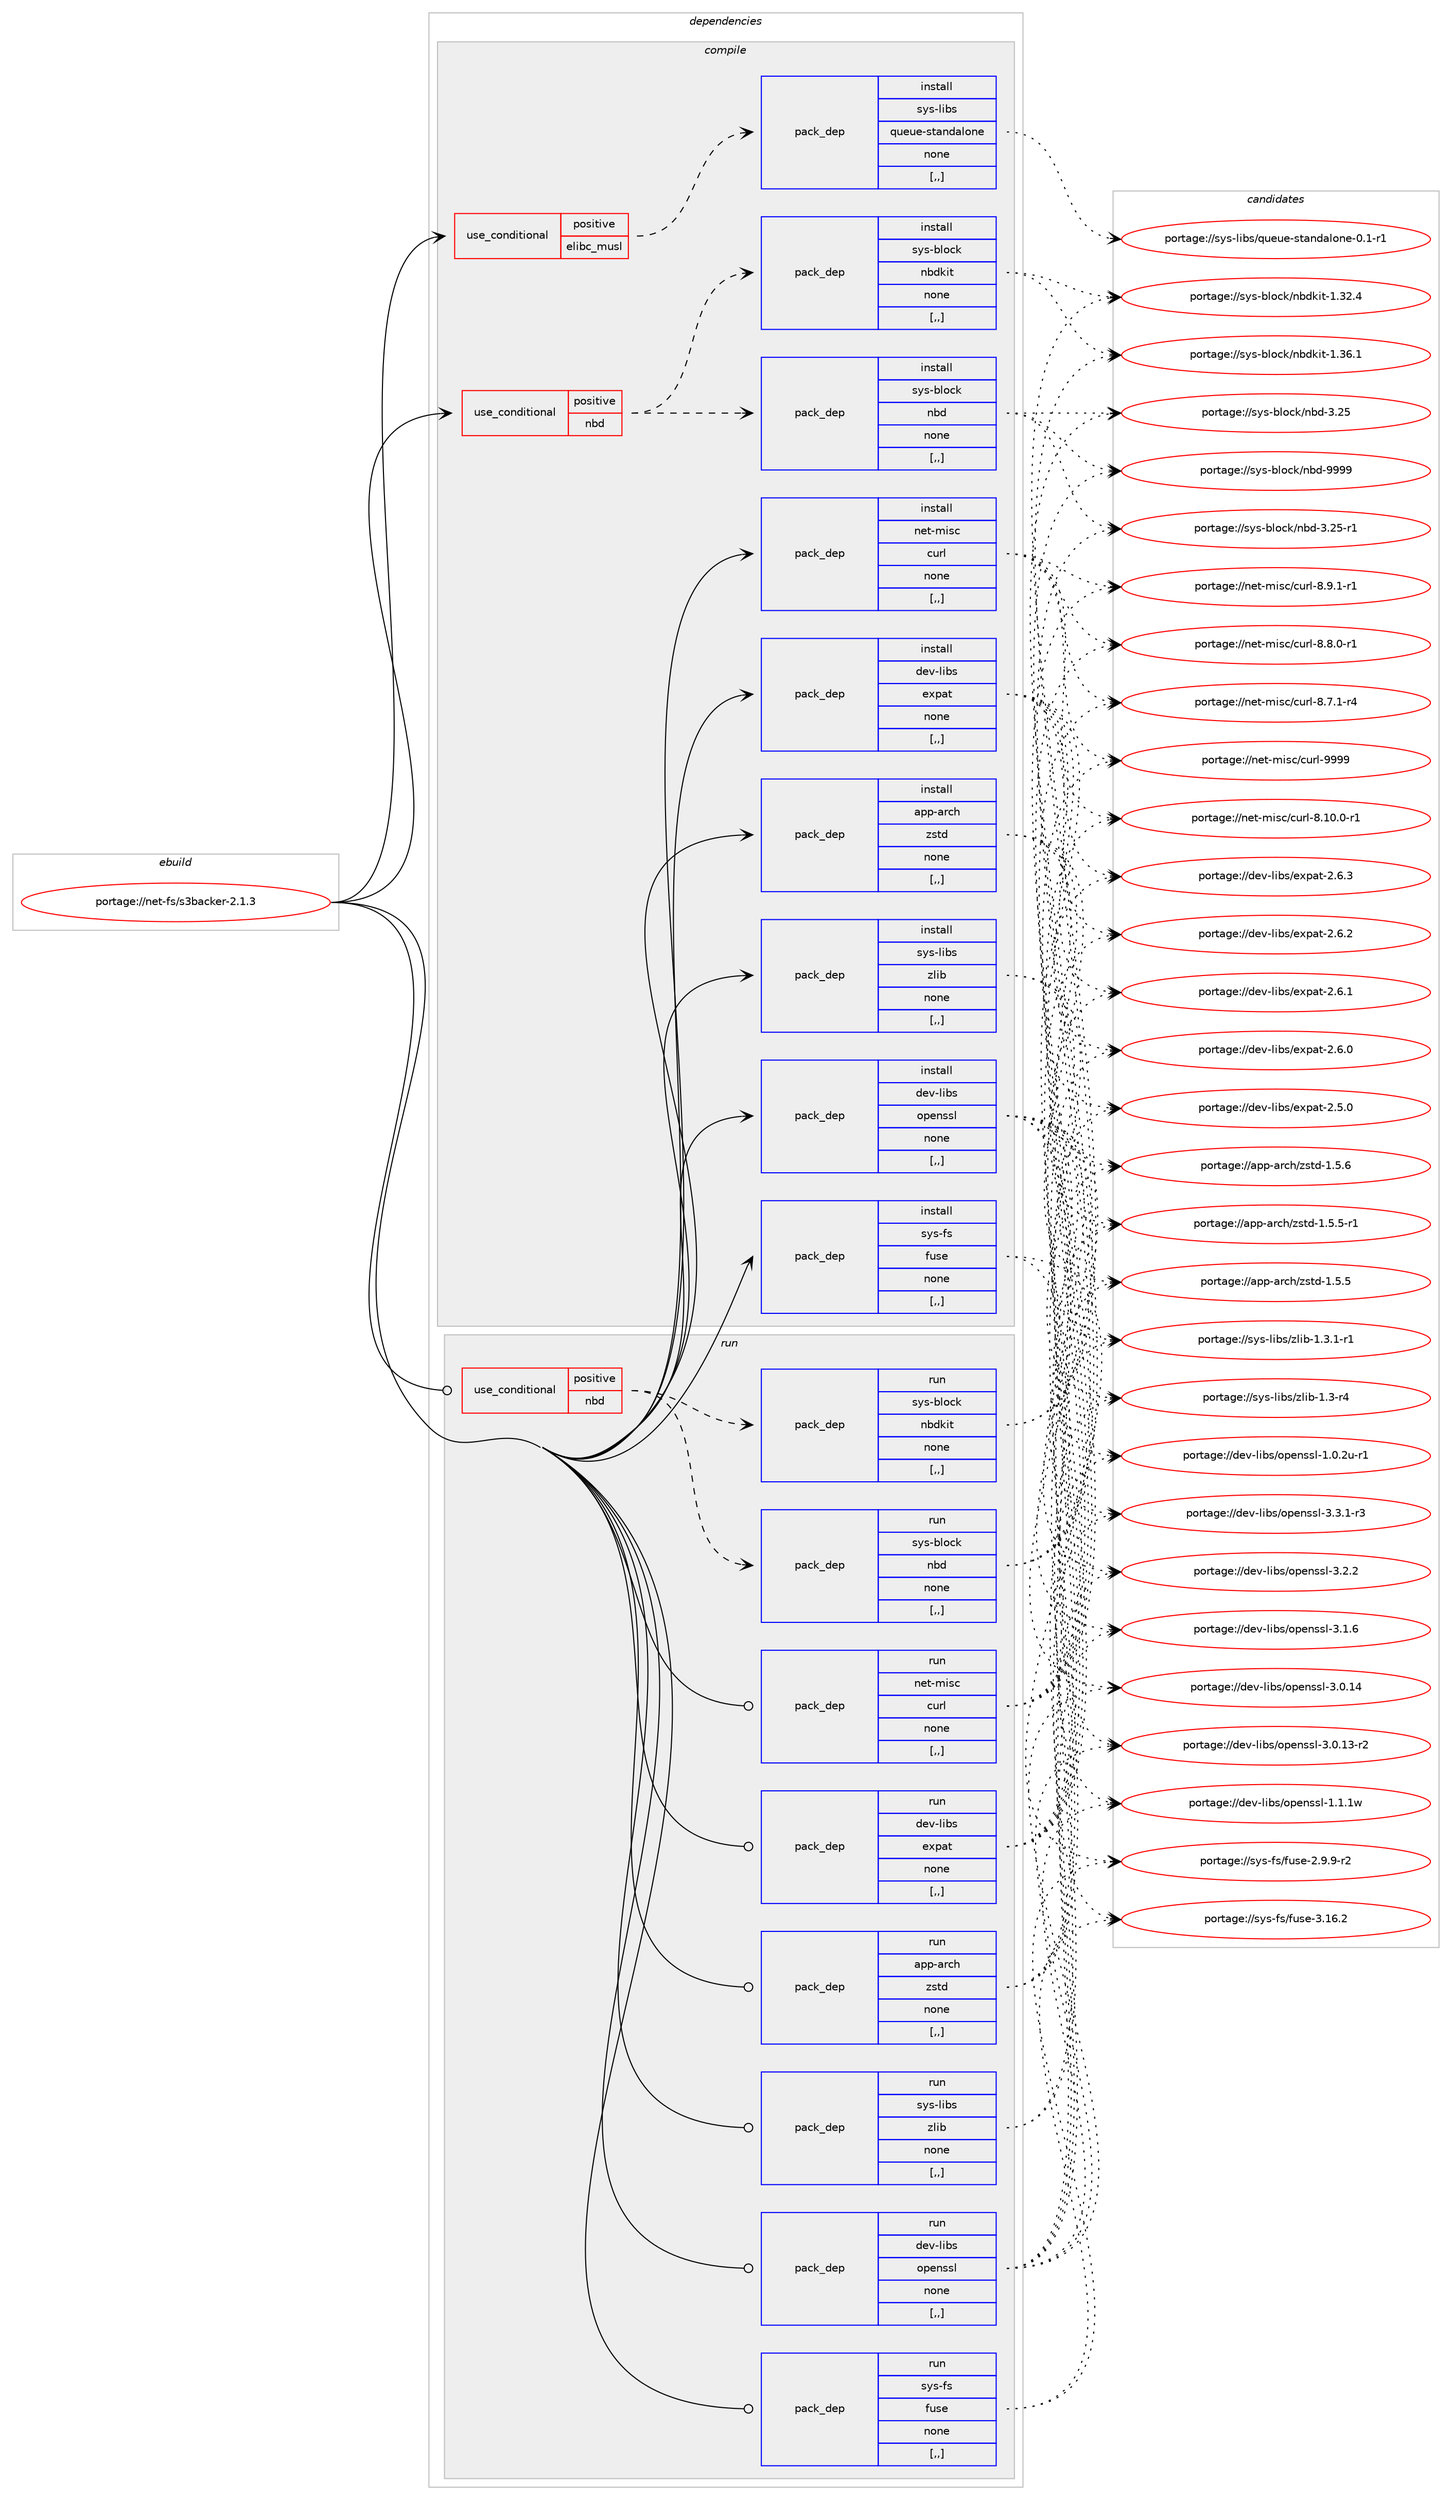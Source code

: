 digraph prolog {

# *************
# Graph options
# *************

newrank=true;
concentrate=true;
compound=true;
graph [rankdir=LR,fontname=Helvetica,fontsize=10,ranksep=1.5];#, ranksep=2.5, nodesep=0.2];
edge  [arrowhead=vee];
node  [fontname=Helvetica,fontsize=10];

# **********
# The ebuild
# **********

subgraph cluster_leftcol {
color=gray;
label=<<i>ebuild</i>>;
id [label="portage://net-fs/s3backer-2.1.3", color=red, width=4, href="../net-fs/s3backer-2.1.3.svg"];
}

# ****************
# The dependencies
# ****************

subgraph cluster_midcol {
color=gray;
label=<<i>dependencies</i>>;
subgraph cluster_compile {
fillcolor="#eeeeee";
style=filled;
label=<<i>compile</i>>;
subgraph cond224828 {
dependency860120 [label=<<TABLE BORDER="0" CELLBORDER="1" CELLSPACING="0" CELLPADDING="4"><TR><TD ROWSPAN="3" CELLPADDING="10">use_conditional</TD></TR><TR><TD>positive</TD></TR><TR><TD>elibc_musl</TD></TR></TABLE>>, shape=none, color=red];
subgraph pack628931 {
dependency860121 [label=<<TABLE BORDER="0" CELLBORDER="1" CELLSPACING="0" CELLPADDING="4" WIDTH="220"><TR><TD ROWSPAN="6" CELLPADDING="30">pack_dep</TD></TR><TR><TD WIDTH="110">install</TD></TR><TR><TD>sys-libs</TD></TR><TR><TD>queue-standalone</TD></TR><TR><TD>none</TD></TR><TR><TD>[,,]</TD></TR></TABLE>>, shape=none, color=blue];
}
dependency860120:e -> dependency860121:w [weight=20,style="dashed",arrowhead="vee"];
}
id:e -> dependency860120:w [weight=20,style="solid",arrowhead="vee"];
subgraph cond224829 {
dependency860122 [label=<<TABLE BORDER="0" CELLBORDER="1" CELLSPACING="0" CELLPADDING="4"><TR><TD ROWSPAN="3" CELLPADDING="10">use_conditional</TD></TR><TR><TD>positive</TD></TR><TR><TD>nbd</TD></TR></TABLE>>, shape=none, color=red];
subgraph pack628932 {
dependency860123 [label=<<TABLE BORDER="0" CELLBORDER="1" CELLSPACING="0" CELLPADDING="4" WIDTH="220"><TR><TD ROWSPAN="6" CELLPADDING="30">pack_dep</TD></TR><TR><TD WIDTH="110">install</TD></TR><TR><TD>sys-block</TD></TR><TR><TD>nbd</TD></TR><TR><TD>none</TD></TR><TR><TD>[,,]</TD></TR></TABLE>>, shape=none, color=blue];
}
dependency860122:e -> dependency860123:w [weight=20,style="dashed",arrowhead="vee"];
subgraph pack628933 {
dependency860124 [label=<<TABLE BORDER="0" CELLBORDER="1" CELLSPACING="0" CELLPADDING="4" WIDTH="220"><TR><TD ROWSPAN="6" CELLPADDING="30">pack_dep</TD></TR><TR><TD WIDTH="110">install</TD></TR><TR><TD>sys-block</TD></TR><TR><TD>nbdkit</TD></TR><TR><TD>none</TD></TR><TR><TD>[,,]</TD></TR></TABLE>>, shape=none, color=blue];
}
dependency860122:e -> dependency860124:w [weight=20,style="dashed",arrowhead="vee"];
}
id:e -> dependency860122:w [weight=20,style="solid",arrowhead="vee"];
subgraph pack628934 {
dependency860125 [label=<<TABLE BORDER="0" CELLBORDER="1" CELLSPACING="0" CELLPADDING="4" WIDTH="220"><TR><TD ROWSPAN="6" CELLPADDING="30">pack_dep</TD></TR><TR><TD WIDTH="110">install</TD></TR><TR><TD>app-arch</TD></TR><TR><TD>zstd</TD></TR><TR><TD>none</TD></TR><TR><TD>[,,]</TD></TR></TABLE>>, shape=none, color=blue];
}
id:e -> dependency860125:w [weight=20,style="solid",arrowhead="vee"];
subgraph pack628935 {
dependency860126 [label=<<TABLE BORDER="0" CELLBORDER="1" CELLSPACING="0" CELLPADDING="4" WIDTH="220"><TR><TD ROWSPAN="6" CELLPADDING="30">pack_dep</TD></TR><TR><TD WIDTH="110">install</TD></TR><TR><TD>dev-libs</TD></TR><TR><TD>expat</TD></TR><TR><TD>none</TD></TR><TR><TD>[,,]</TD></TR></TABLE>>, shape=none, color=blue];
}
id:e -> dependency860126:w [weight=20,style="solid",arrowhead="vee"];
subgraph pack628936 {
dependency860127 [label=<<TABLE BORDER="0" CELLBORDER="1" CELLSPACING="0" CELLPADDING="4" WIDTH="220"><TR><TD ROWSPAN="6" CELLPADDING="30">pack_dep</TD></TR><TR><TD WIDTH="110">install</TD></TR><TR><TD>dev-libs</TD></TR><TR><TD>openssl</TD></TR><TR><TD>none</TD></TR><TR><TD>[,,]</TD></TR></TABLE>>, shape=none, color=blue];
}
id:e -> dependency860127:w [weight=20,style="solid",arrowhead="vee"];
subgraph pack628937 {
dependency860128 [label=<<TABLE BORDER="0" CELLBORDER="1" CELLSPACING="0" CELLPADDING="4" WIDTH="220"><TR><TD ROWSPAN="6" CELLPADDING="30">pack_dep</TD></TR><TR><TD WIDTH="110">install</TD></TR><TR><TD>net-misc</TD></TR><TR><TD>curl</TD></TR><TR><TD>none</TD></TR><TR><TD>[,,]</TD></TR></TABLE>>, shape=none, color=blue];
}
id:e -> dependency860128:w [weight=20,style="solid",arrowhead="vee"];
subgraph pack628938 {
dependency860129 [label=<<TABLE BORDER="0" CELLBORDER="1" CELLSPACING="0" CELLPADDING="4" WIDTH="220"><TR><TD ROWSPAN="6" CELLPADDING="30">pack_dep</TD></TR><TR><TD WIDTH="110">install</TD></TR><TR><TD>sys-fs</TD></TR><TR><TD>fuse</TD></TR><TR><TD>none</TD></TR><TR><TD>[,,]</TD></TR></TABLE>>, shape=none, color=blue];
}
id:e -> dependency860129:w [weight=20,style="solid",arrowhead="vee"];
subgraph pack628939 {
dependency860130 [label=<<TABLE BORDER="0" CELLBORDER="1" CELLSPACING="0" CELLPADDING="4" WIDTH="220"><TR><TD ROWSPAN="6" CELLPADDING="30">pack_dep</TD></TR><TR><TD WIDTH="110">install</TD></TR><TR><TD>sys-libs</TD></TR><TR><TD>zlib</TD></TR><TR><TD>none</TD></TR><TR><TD>[,,]</TD></TR></TABLE>>, shape=none, color=blue];
}
id:e -> dependency860130:w [weight=20,style="solid",arrowhead="vee"];
}
subgraph cluster_compileandrun {
fillcolor="#eeeeee";
style=filled;
label=<<i>compile and run</i>>;
}
subgraph cluster_run {
fillcolor="#eeeeee";
style=filled;
label=<<i>run</i>>;
subgraph cond224830 {
dependency860131 [label=<<TABLE BORDER="0" CELLBORDER="1" CELLSPACING="0" CELLPADDING="4"><TR><TD ROWSPAN="3" CELLPADDING="10">use_conditional</TD></TR><TR><TD>positive</TD></TR><TR><TD>nbd</TD></TR></TABLE>>, shape=none, color=red];
subgraph pack628940 {
dependency860132 [label=<<TABLE BORDER="0" CELLBORDER="1" CELLSPACING="0" CELLPADDING="4" WIDTH="220"><TR><TD ROWSPAN="6" CELLPADDING="30">pack_dep</TD></TR><TR><TD WIDTH="110">run</TD></TR><TR><TD>sys-block</TD></TR><TR><TD>nbd</TD></TR><TR><TD>none</TD></TR><TR><TD>[,,]</TD></TR></TABLE>>, shape=none, color=blue];
}
dependency860131:e -> dependency860132:w [weight=20,style="dashed",arrowhead="vee"];
subgraph pack628941 {
dependency860133 [label=<<TABLE BORDER="0" CELLBORDER="1" CELLSPACING="0" CELLPADDING="4" WIDTH="220"><TR><TD ROWSPAN="6" CELLPADDING="30">pack_dep</TD></TR><TR><TD WIDTH="110">run</TD></TR><TR><TD>sys-block</TD></TR><TR><TD>nbdkit</TD></TR><TR><TD>none</TD></TR><TR><TD>[,,]</TD></TR></TABLE>>, shape=none, color=blue];
}
dependency860131:e -> dependency860133:w [weight=20,style="dashed",arrowhead="vee"];
}
id:e -> dependency860131:w [weight=20,style="solid",arrowhead="odot"];
subgraph pack628942 {
dependency860134 [label=<<TABLE BORDER="0" CELLBORDER="1" CELLSPACING="0" CELLPADDING="4" WIDTH="220"><TR><TD ROWSPAN="6" CELLPADDING="30">pack_dep</TD></TR><TR><TD WIDTH="110">run</TD></TR><TR><TD>app-arch</TD></TR><TR><TD>zstd</TD></TR><TR><TD>none</TD></TR><TR><TD>[,,]</TD></TR></TABLE>>, shape=none, color=blue];
}
id:e -> dependency860134:w [weight=20,style="solid",arrowhead="odot"];
subgraph pack628943 {
dependency860135 [label=<<TABLE BORDER="0" CELLBORDER="1" CELLSPACING="0" CELLPADDING="4" WIDTH="220"><TR><TD ROWSPAN="6" CELLPADDING="30">pack_dep</TD></TR><TR><TD WIDTH="110">run</TD></TR><TR><TD>dev-libs</TD></TR><TR><TD>expat</TD></TR><TR><TD>none</TD></TR><TR><TD>[,,]</TD></TR></TABLE>>, shape=none, color=blue];
}
id:e -> dependency860135:w [weight=20,style="solid",arrowhead="odot"];
subgraph pack628944 {
dependency860136 [label=<<TABLE BORDER="0" CELLBORDER="1" CELLSPACING="0" CELLPADDING="4" WIDTH="220"><TR><TD ROWSPAN="6" CELLPADDING="30">pack_dep</TD></TR><TR><TD WIDTH="110">run</TD></TR><TR><TD>dev-libs</TD></TR><TR><TD>openssl</TD></TR><TR><TD>none</TD></TR><TR><TD>[,,]</TD></TR></TABLE>>, shape=none, color=blue];
}
id:e -> dependency860136:w [weight=20,style="solid",arrowhead="odot"];
subgraph pack628945 {
dependency860137 [label=<<TABLE BORDER="0" CELLBORDER="1" CELLSPACING="0" CELLPADDING="4" WIDTH="220"><TR><TD ROWSPAN="6" CELLPADDING="30">pack_dep</TD></TR><TR><TD WIDTH="110">run</TD></TR><TR><TD>net-misc</TD></TR><TR><TD>curl</TD></TR><TR><TD>none</TD></TR><TR><TD>[,,]</TD></TR></TABLE>>, shape=none, color=blue];
}
id:e -> dependency860137:w [weight=20,style="solid",arrowhead="odot"];
subgraph pack628946 {
dependency860138 [label=<<TABLE BORDER="0" CELLBORDER="1" CELLSPACING="0" CELLPADDING="4" WIDTH="220"><TR><TD ROWSPAN="6" CELLPADDING="30">pack_dep</TD></TR><TR><TD WIDTH="110">run</TD></TR><TR><TD>sys-fs</TD></TR><TR><TD>fuse</TD></TR><TR><TD>none</TD></TR><TR><TD>[,,]</TD></TR></TABLE>>, shape=none, color=blue];
}
id:e -> dependency860138:w [weight=20,style="solid",arrowhead="odot"];
subgraph pack628947 {
dependency860139 [label=<<TABLE BORDER="0" CELLBORDER="1" CELLSPACING="0" CELLPADDING="4" WIDTH="220"><TR><TD ROWSPAN="6" CELLPADDING="30">pack_dep</TD></TR><TR><TD WIDTH="110">run</TD></TR><TR><TD>sys-libs</TD></TR><TR><TD>zlib</TD></TR><TR><TD>none</TD></TR><TR><TD>[,,]</TD></TR></TABLE>>, shape=none, color=blue];
}
id:e -> dependency860139:w [weight=20,style="solid",arrowhead="odot"];
}
}

# **************
# The candidates
# **************

subgraph cluster_choices {
rank=same;
color=gray;
label=<<i>candidates</i>>;

subgraph choice628931 {
color=black;
nodesep=1;
choice115121115451081059811547113117101117101451151169711010097108111110101454846494511449 [label="portage://sys-libs/queue-standalone-0.1-r1", color=red, width=4,href="../sys-libs/queue-standalone-0.1-r1.svg"];
dependency860121:e -> choice115121115451081059811547113117101117101451151169711010097108111110101454846494511449:w [style=dotted,weight="100"];
}
subgraph choice628932 {
color=black;
nodesep=1;
choice11512111545981081119910747110981004557575757 [label="portage://sys-block/nbd-9999", color=red, width=4,href="../sys-block/nbd-9999.svg"];
choice115121115459810811199107471109810045514650534511449 [label="portage://sys-block/nbd-3.25-r1", color=red, width=4,href="../sys-block/nbd-3.25-r1.svg"];
choice11512111545981081119910747110981004551465053 [label="portage://sys-block/nbd-3.25", color=red, width=4,href="../sys-block/nbd-3.25.svg"];
dependency860123:e -> choice11512111545981081119910747110981004557575757:w [style=dotted,weight="100"];
dependency860123:e -> choice115121115459810811199107471109810045514650534511449:w [style=dotted,weight="100"];
dependency860123:e -> choice11512111545981081119910747110981004551465053:w [style=dotted,weight="100"];
}
subgraph choice628933 {
color=black;
nodesep=1;
choice115121115459810811199107471109810010710511645494651544649 [label="portage://sys-block/nbdkit-1.36.1", color=red, width=4,href="../sys-block/nbdkit-1.36.1.svg"];
choice115121115459810811199107471109810010710511645494651504652 [label="portage://sys-block/nbdkit-1.32.4", color=red, width=4,href="../sys-block/nbdkit-1.32.4.svg"];
dependency860124:e -> choice115121115459810811199107471109810010710511645494651544649:w [style=dotted,weight="100"];
dependency860124:e -> choice115121115459810811199107471109810010710511645494651504652:w [style=dotted,weight="100"];
}
subgraph choice628934 {
color=black;
nodesep=1;
choice9711211245971149910447122115116100454946534654 [label="portage://app-arch/zstd-1.5.6", color=red, width=4,href="../app-arch/zstd-1.5.6.svg"];
choice97112112459711499104471221151161004549465346534511449 [label="portage://app-arch/zstd-1.5.5-r1", color=red, width=4,href="../app-arch/zstd-1.5.5-r1.svg"];
choice9711211245971149910447122115116100454946534653 [label="portage://app-arch/zstd-1.5.5", color=red, width=4,href="../app-arch/zstd-1.5.5.svg"];
dependency860125:e -> choice9711211245971149910447122115116100454946534654:w [style=dotted,weight="100"];
dependency860125:e -> choice97112112459711499104471221151161004549465346534511449:w [style=dotted,weight="100"];
dependency860125:e -> choice9711211245971149910447122115116100454946534653:w [style=dotted,weight="100"];
}
subgraph choice628935 {
color=black;
nodesep=1;
choice10010111845108105981154710112011297116455046544651 [label="portage://dev-libs/expat-2.6.3", color=red, width=4,href="../dev-libs/expat-2.6.3.svg"];
choice10010111845108105981154710112011297116455046544650 [label="portage://dev-libs/expat-2.6.2", color=red, width=4,href="../dev-libs/expat-2.6.2.svg"];
choice10010111845108105981154710112011297116455046544649 [label="portage://dev-libs/expat-2.6.1", color=red, width=4,href="../dev-libs/expat-2.6.1.svg"];
choice10010111845108105981154710112011297116455046544648 [label="portage://dev-libs/expat-2.6.0", color=red, width=4,href="../dev-libs/expat-2.6.0.svg"];
choice10010111845108105981154710112011297116455046534648 [label="portage://dev-libs/expat-2.5.0", color=red, width=4,href="../dev-libs/expat-2.5.0.svg"];
dependency860126:e -> choice10010111845108105981154710112011297116455046544651:w [style=dotted,weight="100"];
dependency860126:e -> choice10010111845108105981154710112011297116455046544650:w [style=dotted,weight="100"];
dependency860126:e -> choice10010111845108105981154710112011297116455046544649:w [style=dotted,weight="100"];
dependency860126:e -> choice10010111845108105981154710112011297116455046544648:w [style=dotted,weight="100"];
dependency860126:e -> choice10010111845108105981154710112011297116455046534648:w [style=dotted,weight="100"];
}
subgraph choice628936 {
color=black;
nodesep=1;
choice1001011184510810598115471111121011101151151084551465146494511451 [label="portage://dev-libs/openssl-3.3.1-r3", color=red, width=4,href="../dev-libs/openssl-3.3.1-r3.svg"];
choice100101118451081059811547111112101110115115108455146504650 [label="portage://dev-libs/openssl-3.2.2", color=red, width=4,href="../dev-libs/openssl-3.2.2.svg"];
choice100101118451081059811547111112101110115115108455146494654 [label="portage://dev-libs/openssl-3.1.6", color=red, width=4,href="../dev-libs/openssl-3.1.6.svg"];
choice10010111845108105981154711111210111011511510845514648464952 [label="portage://dev-libs/openssl-3.0.14", color=red, width=4,href="../dev-libs/openssl-3.0.14.svg"];
choice100101118451081059811547111112101110115115108455146484649514511450 [label="portage://dev-libs/openssl-3.0.13-r2", color=red, width=4,href="../dev-libs/openssl-3.0.13-r2.svg"];
choice100101118451081059811547111112101110115115108454946494649119 [label="portage://dev-libs/openssl-1.1.1w", color=red, width=4,href="../dev-libs/openssl-1.1.1w.svg"];
choice1001011184510810598115471111121011101151151084549464846501174511449 [label="portage://dev-libs/openssl-1.0.2u-r1", color=red, width=4,href="../dev-libs/openssl-1.0.2u-r1.svg"];
dependency860127:e -> choice1001011184510810598115471111121011101151151084551465146494511451:w [style=dotted,weight="100"];
dependency860127:e -> choice100101118451081059811547111112101110115115108455146504650:w [style=dotted,weight="100"];
dependency860127:e -> choice100101118451081059811547111112101110115115108455146494654:w [style=dotted,weight="100"];
dependency860127:e -> choice10010111845108105981154711111210111011511510845514648464952:w [style=dotted,weight="100"];
dependency860127:e -> choice100101118451081059811547111112101110115115108455146484649514511450:w [style=dotted,weight="100"];
dependency860127:e -> choice100101118451081059811547111112101110115115108454946494649119:w [style=dotted,weight="100"];
dependency860127:e -> choice1001011184510810598115471111121011101151151084549464846501174511449:w [style=dotted,weight="100"];
}
subgraph choice628937 {
color=black;
nodesep=1;
choice110101116451091051159947991171141084557575757 [label="portage://net-misc/curl-9999", color=red, width=4,href="../net-misc/curl-9999.svg"];
choice11010111645109105115994799117114108455646494846484511449 [label="portage://net-misc/curl-8.10.0-r1", color=red, width=4,href="../net-misc/curl-8.10.0-r1.svg"];
choice110101116451091051159947991171141084556465746494511449 [label="portage://net-misc/curl-8.9.1-r1", color=red, width=4,href="../net-misc/curl-8.9.1-r1.svg"];
choice110101116451091051159947991171141084556465646484511449 [label="portage://net-misc/curl-8.8.0-r1", color=red, width=4,href="../net-misc/curl-8.8.0-r1.svg"];
choice110101116451091051159947991171141084556465546494511452 [label="portage://net-misc/curl-8.7.1-r4", color=red, width=4,href="../net-misc/curl-8.7.1-r4.svg"];
dependency860128:e -> choice110101116451091051159947991171141084557575757:w [style=dotted,weight="100"];
dependency860128:e -> choice11010111645109105115994799117114108455646494846484511449:w [style=dotted,weight="100"];
dependency860128:e -> choice110101116451091051159947991171141084556465746494511449:w [style=dotted,weight="100"];
dependency860128:e -> choice110101116451091051159947991171141084556465646484511449:w [style=dotted,weight="100"];
dependency860128:e -> choice110101116451091051159947991171141084556465546494511452:w [style=dotted,weight="100"];
}
subgraph choice628938 {
color=black;
nodesep=1;
choice115121115451021154710211711510145514649544650 [label="portage://sys-fs/fuse-3.16.2", color=red, width=4,href="../sys-fs/fuse-3.16.2.svg"];
choice11512111545102115471021171151014550465746574511450 [label="portage://sys-fs/fuse-2.9.9-r2", color=red, width=4,href="../sys-fs/fuse-2.9.9-r2.svg"];
dependency860129:e -> choice115121115451021154710211711510145514649544650:w [style=dotted,weight="100"];
dependency860129:e -> choice11512111545102115471021171151014550465746574511450:w [style=dotted,weight="100"];
}
subgraph choice628939 {
color=black;
nodesep=1;
choice115121115451081059811547122108105984549465146494511449 [label="portage://sys-libs/zlib-1.3.1-r1", color=red, width=4,href="../sys-libs/zlib-1.3.1-r1.svg"];
choice11512111545108105981154712210810598454946514511452 [label="portage://sys-libs/zlib-1.3-r4", color=red, width=4,href="../sys-libs/zlib-1.3-r4.svg"];
dependency860130:e -> choice115121115451081059811547122108105984549465146494511449:w [style=dotted,weight="100"];
dependency860130:e -> choice11512111545108105981154712210810598454946514511452:w [style=dotted,weight="100"];
}
subgraph choice628940 {
color=black;
nodesep=1;
choice11512111545981081119910747110981004557575757 [label="portage://sys-block/nbd-9999", color=red, width=4,href="../sys-block/nbd-9999.svg"];
choice115121115459810811199107471109810045514650534511449 [label="portage://sys-block/nbd-3.25-r1", color=red, width=4,href="../sys-block/nbd-3.25-r1.svg"];
choice11512111545981081119910747110981004551465053 [label="portage://sys-block/nbd-3.25", color=red, width=4,href="../sys-block/nbd-3.25.svg"];
dependency860132:e -> choice11512111545981081119910747110981004557575757:w [style=dotted,weight="100"];
dependency860132:e -> choice115121115459810811199107471109810045514650534511449:w [style=dotted,weight="100"];
dependency860132:e -> choice11512111545981081119910747110981004551465053:w [style=dotted,weight="100"];
}
subgraph choice628941 {
color=black;
nodesep=1;
choice115121115459810811199107471109810010710511645494651544649 [label="portage://sys-block/nbdkit-1.36.1", color=red, width=4,href="../sys-block/nbdkit-1.36.1.svg"];
choice115121115459810811199107471109810010710511645494651504652 [label="portage://sys-block/nbdkit-1.32.4", color=red, width=4,href="../sys-block/nbdkit-1.32.4.svg"];
dependency860133:e -> choice115121115459810811199107471109810010710511645494651544649:w [style=dotted,weight="100"];
dependency860133:e -> choice115121115459810811199107471109810010710511645494651504652:w [style=dotted,weight="100"];
}
subgraph choice628942 {
color=black;
nodesep=1;
choice9711211245971149910447122115116100454946534654 [label="portage://app-arch/zstd-1.5.6", color=red, width=4,href="../app-arch/zstd-1.5.6.svg"];
choice97112112459711499104471221151161004549465346534511449 [label="portage://app-arch/zstd-1.5.5-r1", color=red, width=4,href="../app-arch/zstd-1.5.5-r1.svg"];
choice9711211245971149910447122115116100454946534653 [label="portage://app-arch/zstd-1.5.5", color=red, width=4,href="../app-arch/zstd-1.5.5.svg"];
dependency860134:e -> choice9711211245971149910447122115116100454946534654:w [style=dotted,weight="100"];
dependency860134:e -> choice97112112459711499104471221151161004549465346534511449:w [style=dotted,weight="100"];
dependency860134:e -> choice9711211245971149910447122115116100454946534653:w [style=dotted,weight="100"];
}
subgraph choice628943 {
color=black;
nodesep=1;
choice10010111845108105981154710112011297116455046544651 [label="portage://dev-libs/expat-2.6.3", color=red, width=4,href="../dev-libs/expat-2.6.3.svg"];
choice10010111845108105981154710112011297116455046544650 [label="portage://dev-libs/expat-2.6.2", color=red, width=4,href="../dev-libs/expat-2.6.2.svg"];
choice10010111845108105981154710112011297116455046544649 [label="portage://dev-libs/expat-2.6.1", color=red, width=4,href="../dev-libs/expat-2.6.1.svg"];
choice10010111845108105981154710112011297116455046544648 [label="portage://dev-libs/expat-2.6.0", color=red, width=4,href="../dev-libs/expat-2.6.0.svg"];
choice10010111845108105981154710112011297116455046534648 [label="portage://dev-libs/expat-2.5.0", color=red, width=4,href="../dev-libs/expat-2.5.0.svg"];
dependency860135:e -> choice10010111845108105981154710112011297116455046544651:w [style=dotted,weight="100"];
dependency860135:e -> choice10010111845108105981154710112011297116455046544650:w [style=dotted,weight="100"];
dependency860135:e -> choice10010111845108105981154710112011297116455046544649:w [style=dotted,weight="100"];
dependency860135:e -> choice10010111845108105981154710112011297116455046544648:w [style=dotted,weight="100"];
dependency860135:e -> choice10010111845108105981154710112011297116455046534648:w [style=dotted,weight="100"];
}
subgraph choice628944 {
color=black;
nodesep=1;
choice1001011184510810598115471111121011101151151084551465146494511451 [label="portage://dev-libs/openssl-3.3.1-r3", color=red, width=4,href="../dev-libs/openssl-3.3.1-r3.svg"];
choice100101118451081059811547111112101110115115108455146504650 [label="portage://dev-libs/openssl-3.2.2", color=red, width=4,href="../dev-libs/openssl-3.2.2.svg"];
choice100101118451081059811547111112101110115115108455146494654 [label="portage://dev-libs/openssl-3.1.6", color=red, width=4,href="../dev-libs/openssl-3.1.6.svg"];
choice10010111845108105981154711111210111011511510845514648464952 [label="portage://dev-libs/openssl-3.0.14", color=red, width=4,href="../dev-libs/openssl-3.0.14.svg"];
choice100101118451081059811547111112101110115115108455146484649514511450 [label="portage://dev-libs/openssl-3.0.13-r2", color=red, width=4,href="../dev-libs/openssl-3.0.13-r2.svg"];
choice100101118451081059811547111112101110115115108454946494649119 [label="portage://dev-libs/openssl-1.1.1w", color=red, width=4,href="../dev-libs/openssl-1.1.1w.svg"];
choice1001011184510810598115471111121011101151151084549464846501174511449 [label="portage://dev-libs/openssl-1.0.2u-r1", color=red, width=4,href="../dev-libs/openssl-1.0.2u-r1.svg"];
dependency860136:e -> choice1001011184510810598115471111121011101151151084551465146494511451:w [style=dotted,weight="100"];
dependency860136:e -> choice100101118451081059811547111112101110115115108455146504650:w [style=dotted,weight="100"];
dependency860136:e -> choice100101118451081059811547111112101110115115108455146494654:w [style=dotted,weight="100"];
dependency860136:e -> choice10010111845108105981154711111210111011511510845514648464952:w [style=dotted,weight="100"];
dependency860136:e -> choice100101118451081059811547111112101110115115108455146484649514511450:w [style=dotted,weight="100"];
dependency860136:e -> choice100101118451081059811547111112101110115115108454946494649119:w [style=dotted,weight="100"];
dependency860136:e -> choice1001011184510810598115471111121011101151151084549464846501174511449:w [style=dotted,weight="100"];
}
subgraph choice628945 {
color=black;
nodesep=1;
choice110101116451091051159947991171141084557575757 [label="portage://net-misc/curl-9999", color=red, width=4,href="../net-misc/curl-9999.svg"];
choice11010111645109105115994799117114108455646494846484511449 [label="portage://net-misc/curl-8.10.0-r1", color=red, width=4,href="../net-misc/curl-8.10.0-r1.svg"];
choice110101116451091051159947991171141084556465746494511449 [label="portage://net-misc/curl-8.9.1-r1", color=red, width=4,href="../net-misc/curl-8.9.1-r1.svg"];
choice110101116451091051159947991171141084556465646484511449 [label="portage://net-misc/curl-8.8.0-r1", color=red, width=4,href="../net-misc/curl-8.8.0-r1.svg"];
choice110101116451091051159947991171141084556465546494511452 [label="portage://net-misc/curl-8.7.1-r4", color=red, width=4,href="../net-misc/curl-8.7.1-r4.svg"];
dependency860137:e -> choice110101116451091051159947991171141084557575757:w [style=dotted,weight="100"];
dependency860137:e -> choice11010111645109105115994799117114108455646494846484511449:w [style=dotted,weight="100"];
dependency860137:e -> choice110101116451091051159947991171141084556465746494511449:w [style=dotted,weight="100"];
dependency860137:e -> choice110101116451091051159947991171141084556465646484511449:w [style=dotted,weight="100"];
dependency860137:e -> choice110101116451091051159947991171141084556465546494511452:w [style=dotted,weight="100"];
}
subgraph choice628946 {
color=black;
nodesep=1;
choice115121115451021154710211711510145514649544650 [label="portage://sys-fs/fuse-3.16.2", color=red, width=4,href="../sys-fs/fuse-3.16.2.svg"];
choice11512111545102115471021171151014550465746574511450 [label="portage://sys-fs/fuse-2.9.9-r2", color=red, width=4,href="../sys-fs/fuse-2.9.9-r2.svg"];
dependency860138:e -> choice115121115451021154710211711510145514649544650:w [style=dotted,weight="100"];
dependency860138:e -> choice11512111545102115471021171151014550465746574511450:w [style=dotted,weight="100"];
}
subgraph choice628947 {
color=black;
nodesep=1;
choice115121115451081059811547122108105984549465146494511449 [label="portage://sys-libs/zlib-1.3.1-r1", color=red, width=4,href="../sys-libs/zlib-1.3.1-r1.svg"];
choice11512111545108105981154712210810598454946514511452 [label="portage://sys-libs/zlib-1.3-r4", color=red, width=4,href="../sys-libs/zlib-1.3-r4.svg"];
dependency860139:e -> choice115121115451081059811547122108105984549465146494511449:w [style=dotted,weight="100"];
dependency860139:e -> choice11512111545108105981154712210810598454946514511452:w [style=dotted,weight="100"];
}
}

}
